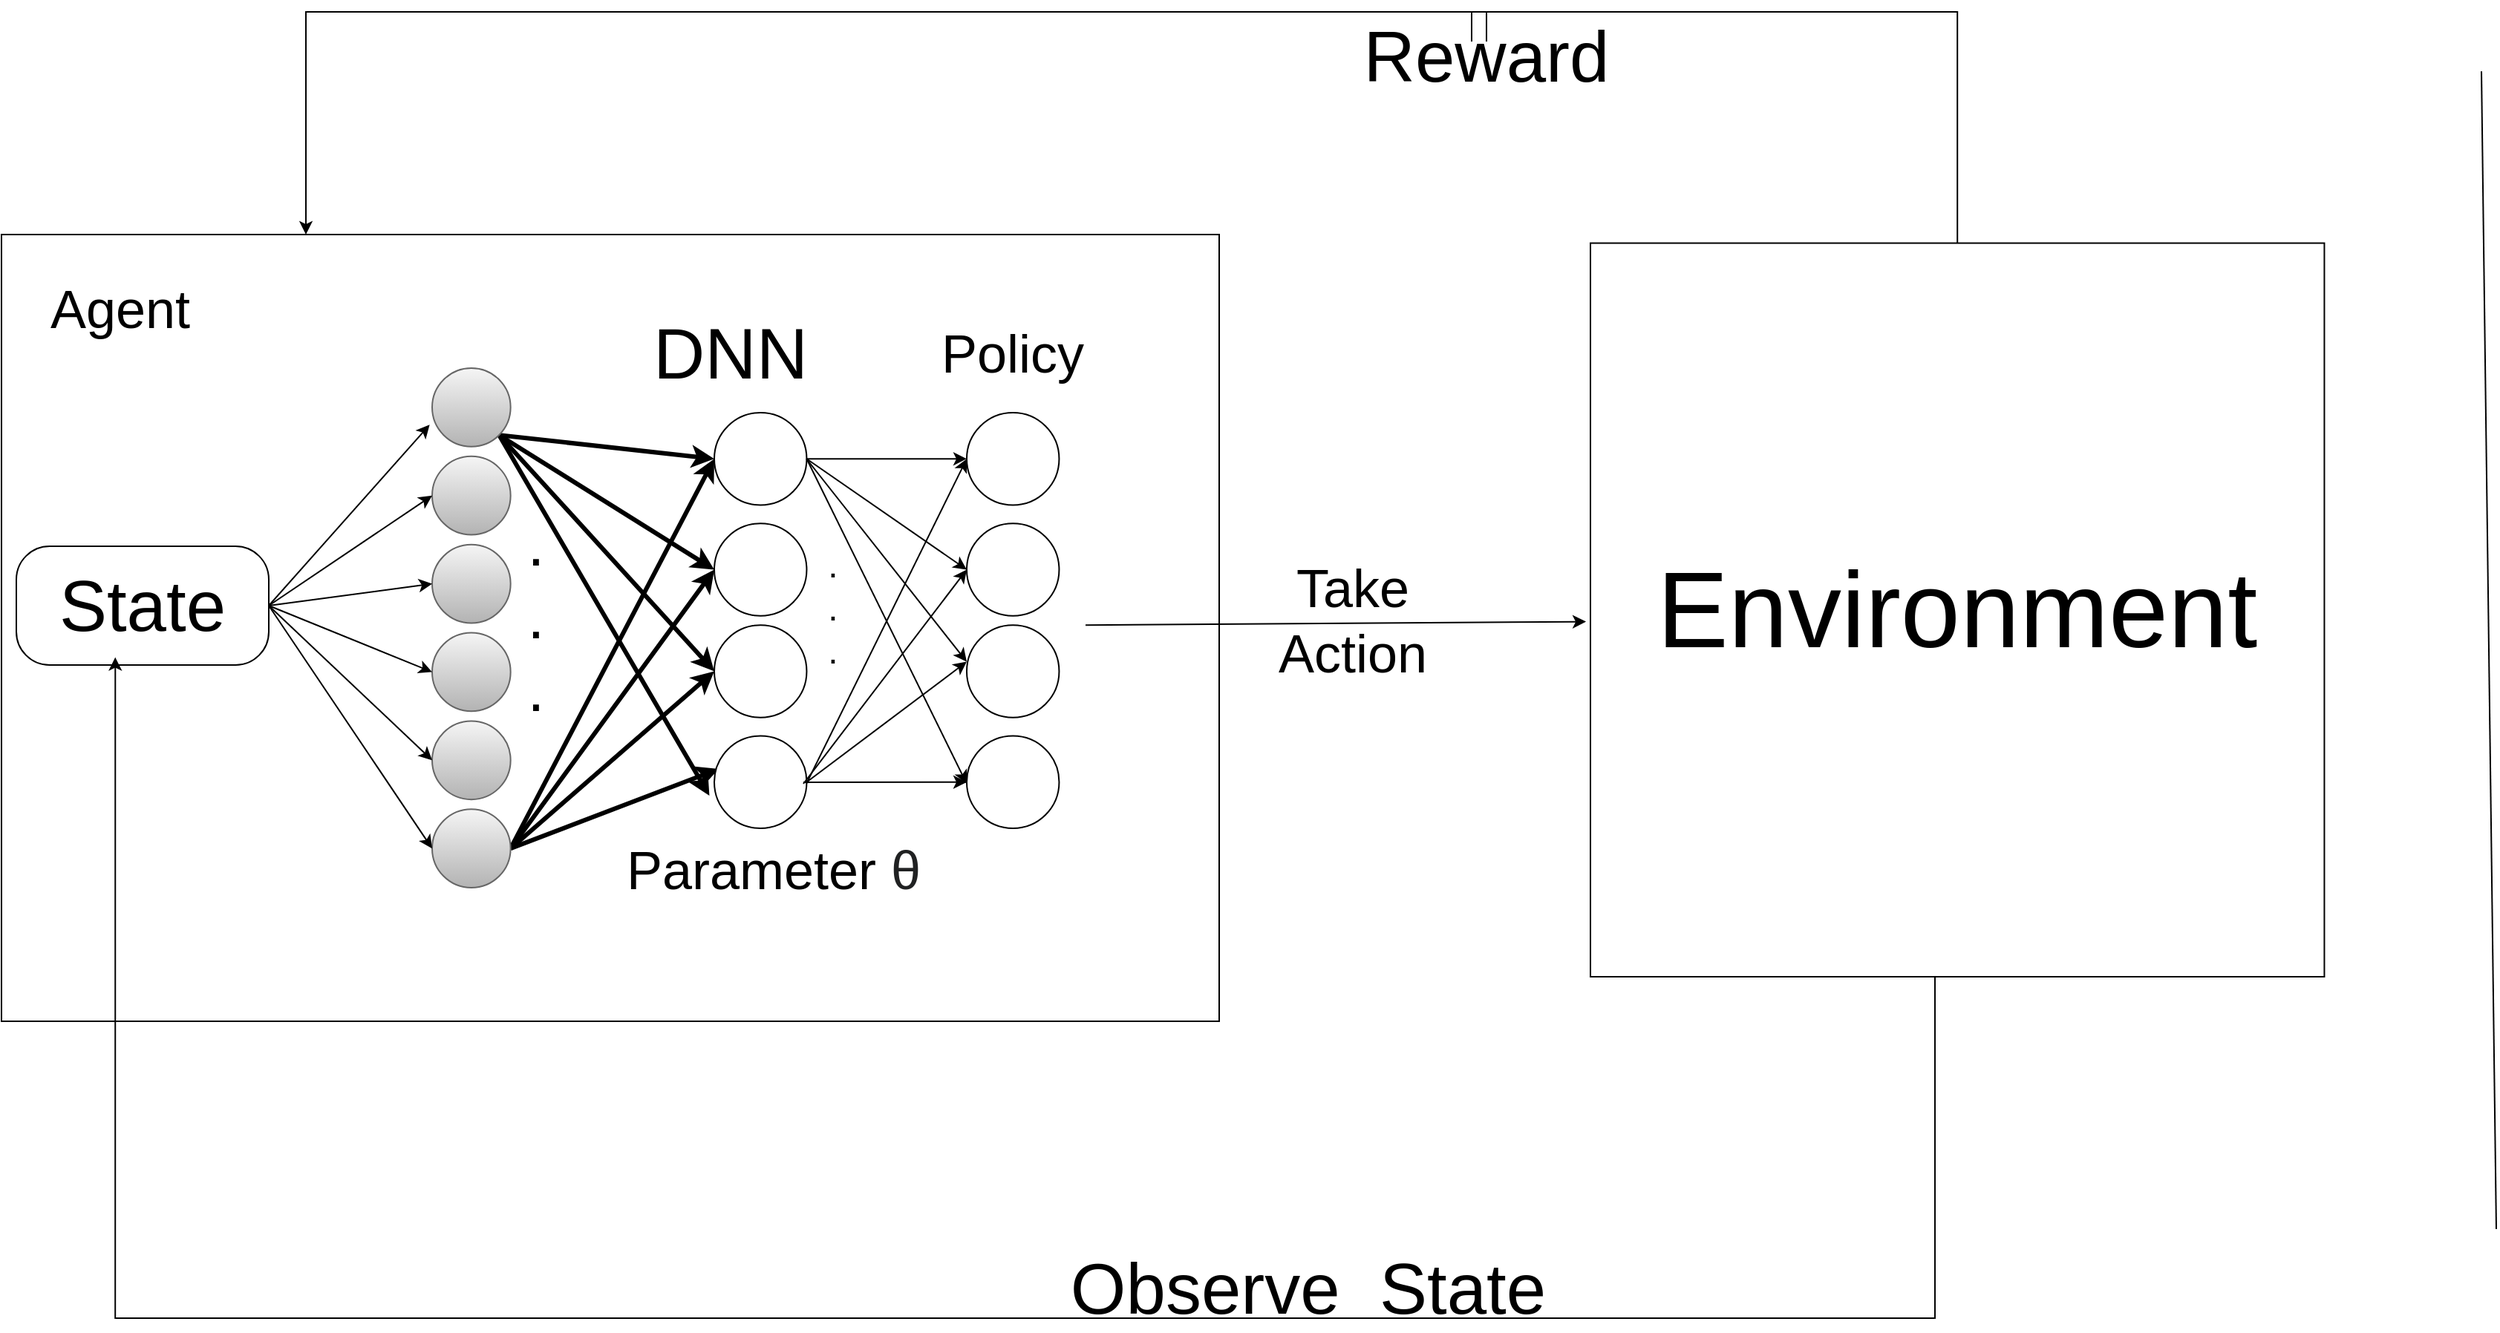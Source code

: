 <mxfile version="14.6.0" type="github">
  <diagram id="STfNnr-bvBnJcY0-faBO" name="Page-1">
    <mxGraphModel dx="2827" dy="1880" grid="1" gridSize="10" guides="1" tooltips="1" connect="1" arrows="1" fold="1" page="1" pageScale="1" pageWidth="827" pageHeight="1169" math="0" shadow="0">
      <root>
        <mxCell id="0" />
        <mxCell id="1" parent="0" />
        <mxCell id="lnbeqG2hB4PPEkkDIVCh-59" value="" style="rounded=0;whiteSpace=wrap;html=1;" vertex="1" parent="1">
          <mxGeometry x="-170" y="350" width="820" height="530" as="geometry" />
        </mxCell>
        <mxCell id="lnbeqG2hB4PPEkkDIVCh-14" value="" style="endArrow=classic;html=1;strokeWidth=3;entryX=0;entryY=0.5;entryDx=0;entryDy=0;exitX=1;exitY=0.5;exitDx=0;exitDy=0;" edge="1" parent="1" source="lnbeqG2hB4PPEkkDIVCh-8" target="lnbeqG2hB4PPEkkDIVCh-12">
          <mxGeometry width="50" height="50" relative="1" as="geometry">
            <mxPoint x="90" y="610" as="sourcePoint" />
            <mxPoint x="140" y="560" as="targetPoint" />
          </mxGeometry>
        </mxCell>
        <mxCell id="lnbeqG2hB4PPEkkDIVCh-15" value="" style="endArrow=classic;html=1;strokeWidth=3;entryX=0;entryY=0.5;entryDx=0;entryDy=0;exitX=1;exitY=0.5;exitDx=0;exitDy=0;" edge="1" parent="1" source="lnbeqG2hB4PPEkkDIVCh-8" target="lnbeqG2hB4PPEkkDIVCh-11">
          <mxGeometry width="50" height="50" relative="1" as="geometry">
            <mxPoint x="90" y="610" as="sourcePoint" />
            <mxPoint x="140" y="560" as="targetPoint" />
          </mxGeometry>
        </mxCell>
        <mxCell id="lnbeqG2hB4PPEkkDIVCh-16" value="" style="endArrow=classic;html=1;strokeWidth=3;entryX=0;entryY=0.5;entryDx=0;entryDy=0;exitX=1;exitY=0.5;exitDx=0;exitDy=0;" edge="1" parent="1" source="lnbeqG2hB4PPEkkDIVCh-8" target="lnbeqG2hB4PPEkkDIVCh-10">
          <mxGeometry width="50" height="50" relative="1" as="geometry">
            <mxPoint x="90" y="610" as="sourcePoint" />
            <mxPoint x="140" y="560" as="targetPoint" />
          </mxGeometry>
        </mxCell>
        <mxCell id="lnbeqG2hB4PPEkkDIVCh-17" value="" style="endArrow=classic;html=1;strokeWidth=3;entryX=0;entryY=0.5;entryDx=0;entryDy=0;exitX=1;exitY=1;exitDx=0;exitDy=0;" edge="1" parent="1" source="lnbeqG2hB4PPEkkDIVCh-3" target="lnbeqG2hB4PPEkkDIVCh-11">
          <mxGeometry width="50" height="50" relative="1" as="geometry">
            <mxPoint x="210" y="580" as="sourcePoint" />
            <mxPoint x="330" y="480" as="targetPoint" />
          </mxGeometry>
        </mxCell>
        <mxCell id="lnbeqG2hB4PPEkkDIVCh-18" value="" style="endArrow=classic;html=1;strokeWidth=3;exitX=1;exitY=0.5;exitDx=0;exitDy=0;" edge="1" parent="1" source="lnbeqG2hB4PPEkkDIVCh-8">
          <mxGeometry width="50" height="50" relative="1" as="geometry">
            <mxPoint x="220" y="590" as="sourcePoint" />
            <mxPoint x="313" y="710" as="targetPoint" />
          </mxGeometry>
        </mxCell>
        <mxCell id="lnbeqG2hB4PPEkkDIVCh-19" value="" style="endArrow=classic;html=1;strokeWidth=3;entryX=-0.053;entryY=0.647;entryDx=0;entryDy=0;exitX=1;exitY=1;exitDx=0;exitDy=0;entryPerimeter=0;" edge="1" parent="1" source="lnbeqG2hB4PPEkkDIVCh-3" target="lnbeqG2hB4PPEkkDIVCh-13">
          <mxGeometry width="50" height="50" relative="1" as="geometry">
            <mxPoint x="230" y="600" as="sourcePoint" />
            <mxPoint x="350" y="500" as="targetPoint" />
          </mxGeometry>
        </mxCell>
        <mxCell id="lnbeqG2hB4PPEkkDIVCh-20" value="" style="endArrow=classic;html=1;strokeWidth=3;entryX=0;entryY=0.5;entryDx=0;entryDy=0;exitX=1;exitY=1;exitDx=0;exitDy=0;" edge="1" parent="1" target="lnbeqG2hB4PPEkkDIVCh-12" source="lnbeqG2hB4PPEkkDIVCh-3">
          <mxGeometry width="50" height="50" relative="1" as="geometry">
            <mxPoint x="198.284" y="338.284" as="sourcePoint" />
            <mxPoint x="340" y="490" as="targetPoint" />
          </mxGeometry>
        </mxCell>
        <mxCell id="lnbeqG2hB4PPEkkDIVCh-21" value="" style="endArrow=classic;html=1;strokeWidth=3;exitX=1;exitY=1;exitDx=0;exitDy=0;entryX=0;entryY=0.5;entryDx=0;entryDy=0;" edge="1" parent="1" source="lnbeqG2hB4PPEkkDIVCh-3" target="lnbeqG2hB4PPEkkDIVCh-10">
          <mxGeometry width="50" height="50" relative="1" as="geometry">
            <mxPoint x="208.284" y="348.284" as="sourcePoint" />
            <mxPoint x="320" y="360" as="targetPoint" />
          </mxGeometry>
        </mxCell>
        <mxCell id="lnbeqG2hB4PPEkkDIVCh-27" value="" style="group" vertex="1" connectable="0" parent="1">
          <mxGeometry x="120" y="440" width="100" height="350" as="geometry" />
        </mxCell>
        <mxCell id="lnbeqG2hB4PPEkkDIVCh-3" value="" style="ellipse;whiteSpace=wrap;html=1;aspect=fixed;gradientColor=#b3b3b3;fillColor=#f5f5f5;strokeColor=#666666;" vertex="1" parent="lnbeqG2hB4PPEkkDIVCh-27">
          <mxGeometry width="52.83" height="52.83" as="geometry" />
        </mxCell>
        <mxCell id="lnbeqG2hB4PPEkkDIVCh-4" value="" style="ellipse;whiteSpace=wrap;html=1;aspect=fixed;gradientColor=#b3b3b3;fillColor=#f5f5f5;strokeColor=#666666;" vertex="1" parent="lnbeqG2hB4PPEkkDIVCh-27">
          <mxGeometry y="59.434" width="52.83" height="52.83" as="geometry" />
        </mxCell>
        <mxCell id="lnbeqG2hB4PPEkkDIVCh-5" value="" style="ellipse;whiteSpace=wrap;html=1;aspect=fixed;gradientColor=#b3b3b3;fillColor=#f5f5f5;strokeColor=#666666;" vertex="1" parent="lnbeqG2hB4PPEkkDIVCh-27">
          <mxGeometry y="118.868" width="52.83" height="52.83" as="geometry" />
        </mxCell>
        <mxCell id="lnbeqG2hB4PPEkkDIVCh-6" value="" style="ellipse;whiteSpace=wrap;html=1;aspect=fixed;gradientColor=#b3b3b3;fillColor=#f5f5f5;strokeColor=#666666;" vertex="1" parent="lnbeqG2hB4PPEkkDIVCh-27">
          <mxGeometry y="178.302" width="52.83" height="52.83" as="geometry" />
        </mxCell>
        <mxCell id="lnbeqG2hB4PPEkkDIVCh-7" value="" style="ellipse;whiteSpace=wrap;html=1;aspect=fixed;gradientColor=#b3b3b3;fillColor=#f5f5f5;strokeColor=#666666;" vertex="1" parent="lnbeqG2hB4PPEkkDIVCh-27">
          <mxGeometry y="237.736" width="52.83" height="52.83" as="geometry" />
        </mxCell>
        <mxCell id="lnbeqG2hB4PPEkkDIVCh-8" value="" style="ellipse;whiteSpace=wrap;html=1;aspect=fixed;gradientColor=#b3b3b3;fillColor=#f5f5f5;strokeColor=#666666;" vertex="1" parent="lnbeqG2hB4PPEkkDIVCh-27">
          <mxGeometry y="297.17" width="52.83" height="52.83" as="geometry" />
        </mxCell>
        <mxCell id="lnbeqG2hB4PPEkkDIVCh-9" value="&lt;font style=&quot;font-size: 41px&quot;&gt;.&lt;br&gt;.&lt;br&gt;.&lt;br&gt;&lt;/font&gt;" style="text;html=1;strokeColor=none;fillColor=none;align=center;verticalAlign=middle;whiteSpace=wrap;rounded=0;" vertex="1" parent="lnbeqG2hB4PPEkkDIVCh-27">
          <mxGeometry x="50" y="158.3" width="40" height="20" as="geometry" />
        </mxCell>
        <mxCell id="lnbeqG2hB4PPEkkDIVCh-57" style="edgeStyle=none;rounded=0;orthogonalLoop=1;jettySize=auto;html=1;exitX=0;exitY=1;exitDx=0;exitDy=0;" edge="1" parent="lnbeqG2hB4PPEkkDIVCh-27" source="lnbeqG2hB4PPEkkDIVCh-9" target="lnbeqG2hB4PPEkkDIVCh-9">
          <mxGeometry relative="1" as="geometry" />
        </mxCell>
        <mxCell id="lnbeqG2hB4PPEkkDIVCh-28" value="" style="group" vertex="1" connectable="0" parent="1">
          <mxGeometry x="310" y="470" width="110" height="280" as="geometry" />
        </mxCell>
        <mxCell id="lnbeqG2hB4PPEkkDIVCh-10" value="" style="ellipse;whiteSpace=wrap;html=1;aspect=fixed;" vertex="1" parent="lnbeqG2hB4PPEkkDIVCh-28">
          <mxGeometry width="62.222" height="62.222" as="geometry" />
        </mxCell>
        <mxCell id="lnbeqG2hB4PPEkkDIVCh-11" value="" style="ellipse;whiteSpace=wrap;html=1;aspect=fixed;" vertex="1" parent="lnbeqG2hB4PPEkkDIVCh-28">
          <mxGeometry y="74.667" width="62.222" height="62.222" as="geometry" />
        </mxCell>
        <mxCell id="lnbeqG2hB4PPEkkDIVCh-12" value="" style="ellipse;whiteSpace=wrap;html=1;aspect=fixed;" vertex="1" parent="lnbeqG2hB4PPEkkDIVCh-28">
          <mxGeometry y="143.111" width="62.222" height="62.222" as="geometry" />
        </mxCell>
        <mxCell id="lnbeqG2hB4PPEkkDIVCh-13" value="" style="ellipse;whiteSpace=wrap;html=1;aspect=fixed;" vertex="1" parent="lnbeqG2hB4PPEkkDIVCh-28">
          <mxGeometry y="217.778" width="62.222" height="62.222" as="geometry" />
        </mxCell>
        <mxCell id="lnbeqG2hB4PPEkkDIVCh-38" value="" style="endArrow=classic;html=1;entryX=0;entryY=0.5;entryDx=0;entryDy=0;" edge="1" parent="lnbeqG2hB4PPEkkDIVCh-28" target="lnbeqG2hB4PPEkkDIVCh-31">
          <mxGeometry width="50" height="50" relative="1" as="geometry">
            <mxPoint x="62" y="250" as="sourcePoint" />
            <mxPoint x="112.22" y="62.22" as="targetPoint" />
          </mxGeometry>
        </mxCell>
        <mxCell id="lnbeqG2hB4PPEkkDIVCh-45" value="&lt;font&gt;&lt;font style=&quot;font-size: 24px&quot;&gt;.&lt;br&gt;.&lt;br&gt;.&lt;/font&gt;&lt;br&gt;&lt;/font&gt;" style="text;html=1;strokeColor=none;fillColor=none;align=center;verticalAlign=middle;whiteSpace=wrap;rounded=0;" vertex="1" parent="lnbeqG2hB4PPEkkDIVCh-28">
          <mxGeometry x="60" y="121.41" width="40" height="21.7" as="geometry" />
        </mxCell>
        <mxCell id="lnbeqG2hB4PPEkkDIVCh-31" value="" style="ellipse;whiteSpace=wrap;html=1;aspect=fixed;" vertex="1" parent="1">
          <mxGeometry x="480" y="470" width="62.222" height="62.222" as="geometry" />
        </mxCell>
        <mxCell id="lnbeqG2hB4PPEkkDIVCh-32" value="" style="ellipse;whiteSpace=wrap;html=1;aspect=fixed;" vertex="1" parent="1">
          <mxGeometry x="480" y="544.667" width="62.222" height="62.222" as="geometry" />
        </mxCell>
        <mxCell id="lnbeqG2hB4PPEkkDIVCh-33" value="" style="ellipse;whiteSpace=wrap;html=1;aspect=fixed;" vertex="1" parent="1">
          <mxGeometry x="480" y="613.111" width="62.222" height="62.222" as="geometry" />
        </mxCell>
        <mxCell id="lnbeqG2hB4PPEkkDIVCh-34" value="" style="ellipse;whiteSpace=wrap;html=1;aspect=fixed;" vertex="1" parent="1">
          <mxGeometry x="480" y="687.778" width="62.222" height="62.222" as="geometry" />
        </mxCell>
        <mxCell id="lnbeqG2hB4PPEkkDIVCh-35" value="" style="endArrow=classic;html=1;exitX=1;exitY=0.5;exitDx=0;exitDy=0;" edge="1" parent="1" source="lnbeqG2hB4PPEkkDIVCh-13">
          <mxGeometry width="50" height="50" relative="1" as="geometry">
            <mxPoint x="430" y="687.78" as="sourcePoint" />
            <mxPoint x="480" y="637.78" as="targetPoint" />
          </mxGeometry>
        </mxCell>
        <mxCell id="lnbeqG2hB4PPEkkDIVCh-36" value="" style="endArrow=classic;html=1;entryX=0;entryY=0.5;entryDx=0;entryDy=0;" edge="1" parent="1" target="lnbeqG2hB4PPEkkDIVCh-32">
          <mxGeometry width="50" height="50" relative="1" as="geometry">
            <mxPoint x="370" y="720" as="sourcePoint" />
            <mxPoint x="420" y="670" as="targetPoint" />
          </mxGeometry>
        </mxCell>
        <mxCell id="lnbeqG2hB4PPEkkDIVCh-37" value="" style="endArrow=classic;html=1;" edge="1" parent="1">
          <mxGeometry width="50" height="50" relative="1" as="geometry">
            <mxPoint x="372" y="501" as="sourcePoint" />
            <mxPoint x="480" y="637.78" as="targetPoint" />
          </mxGeometry>
        </mxCell>
        <mxCell id="lnbeqG2hB4PPEkkDIVCh-39" value="" style="endArrow=classic;html=1;entryX=0;entryY=0.5;entryDx=0;entryDy=0;" edge="1" parent="1" target="lnbeqG2hB4PPEkkDIVCh-34">
          <mxGeometry width="50" height="50" relative="1" as="geometry">
            <mxPoint x="370" y="719" as="sourcePoint" />
            <mxPoint x="400" y="610" as="targetPoint" />
          </mxGeometry>
        </mxCell>
        <mxCell id="lnbeqG2hB4PPEkkDIVCh-41" style="edgeStyle=none;rounded=0;orthogonalLoop=1;jettySize=auto;html=1;exitX=1;exitY=0.5;exitDx=0;exitDy=0;entryX=0;entryY=0.5;entryDx=0;entryDy=0;" edge="1" parent="1" source="lnbeqG2hB4PPEkkDIVCh-10" target="lnbeqG2hB4PPEkkDIVCh-32">
          <mxGeometry relative="1" as="geometry" />
        </mxCell>
        <mxCell id="lnbeqG2hB4PPEkkDIVCh-42" style="edgeStyle=none;rounded=0;orthogonalLoop=1;jettySize=auto;html=1;exitX=1;exitY=0.5;exitDx=0;exitDy=0;" edge="1" parent="1" source="lnbeqG2hB4PPEkkDIVCh-10">
          <mxGeometry relative="1" as="geometry">
            <mxPoint x="480" y="720" as="targetPoint" />
          </mxGeometry>
        </mxCell>
        <mxCell id="lnbeqG2hB4PPEkkDIVCh-43" style="edgeStyle=none;rounded=0;orthogonalLoop=1;jettySize=auto;html=1;exitX=1;exitY=0.5;exitDx=0;exitDy=0;entryX=0;entryY=0.5;entryDx=0;entryDy=0;" edge="1" parent="1" source="lnbeqG2hB4PPEkkDIVCh-10" target="lnbeqG2hB4PPEkkDIVCh-31">
          <mxGeometry relative="1" as="geometry" />
        </mxCell>
        <mxCell id="lnbeqG2hB4PPEkkDIVCh-47" style="edgeStyle=none;rounded=0;orthogonalLoop=1;jettySize=auto;html=1;exitX=1;exitY=0.5;exitDx=0;exitDy=0;entryX=-0.032;entryY=0.722;entryDx=0;entryDy=0;entryPerimeter=0;" edge="1" parent="1" source="lnbeqG2hB4PPEkkDIVCh-46" target="lnbeqG2hB4PPEkkDIVCh-3">
          <mxGeometry relative="1" as="geometry" />
        </mxCell>
        <mxCell id="lnbeqG2hB4PPEkkDIVCh-46" value="&lt;font style=&quot;font-size: 48px&quot;&gt;State&lt;/font&gt;" style="rounded=1;whiteSpace=wrap;html=1;arcSize=28;" vertex="1" parent="1">
          <mxGeometry x="-160" y="560" width="170" height="80" as="geometry" />
        </mxCell>
        <mxCell id="lnbeqG2hB4PPEkkDIVCh-48" style="edgeStyle=none;rounded=0;orthogonalLoop=1;jettySize=auto;html=1;exitX=1;exitY=0.5;exitDx=0;exitDy=0;entryX=0;entryY=0.5;entryDx=0;entryDy=0;" edge="1" parent="1" source="lnbeqG2hB4PPEkkDIVCh-46" target="lnbeqG2hB4PPEkkDIVCh-5">
          <mxGeometry relative="1" as="geometry" />
        </mxCell>
        <mxCell id="lnbeqG2hB4PPEkkDIVCh-49" style="edgeStyle=none;rounded=0;orthogonalLoop=1;jettySize=auto;html=1;exitX=1;exitY=0.5;exitDx=0;exitDy=0;entryX=0;entryY=0.5;entryDx=0;entryDy=0;" edge="1" parent="1" source="lnbeqG2hB4PPEkkDIVCh-46" target="lnbeqG2hB4PPEkkDIVCh-4">
          <mxGeometry relative="1" as="geometry" />
        </mxCell>
        <mxCell id="lnbeqG2hB4PPEkkDIVCh-50" style="edgeStyle=none;rounded=0;orthogonalLoop=1;jettySize=auto;html=1;exitX=0;exitY=0.5;exitDx=0;exitDy=0;entryX=0;entryY=0.5;entryDx=0;entryDy=0;" edge="1" parent="1" target="lnbeqG2hB4PPEkkDIVCh-6">
          <mxGeometry relative="1" as="geometry">
            <mxPoint x="10" y="600.0" as="sourcePoint" />
          </mxGeometry>
        </mxCell>
        <mxCell id="lnbeqG2hB4PPEkkDIVCh-51" style="edgeStyle=none;rounded=0;orthogonalLoop=1;jettySize=auto;html=1;exitX=0;exitY=0.5;exitDx=0;exitDy=0;entryX=0;entryY=0.5;entryDx=0;entryDy=0;" edge="1" parent="1" target="lnbeqG2hB4PPEkkDIVCh-7">
          <mxGeometry relative="1" as="geometry">
            <mxPoint x="10" y="600.0" as="sourcePoint" />
          </mxGeometry>
        </mxCell>
        <mxCell id="lnbeqG2hB4PPEkkDIVCh-52" style="edgeStyle=none;rounded=0;orthogonalLoop=1;jettySize=auto;html=1;exitX=0;exitY=0.5;exitDx=0;exitDy=0;entryX=0;entryY=0.5;entryDx=0;entryDy=0;" edge="1" parent="1" target="lnbeqG2hB4PPEkkDIVCh-8">
          <mxGeometry relative="1" as="geometry">
            <mxPoint x="10" y="600.0" as="sourcePoint" />
          </mxGeometry>
        </mxCell>
        <mxCell id="lnbeqG2hB4PPEkkDIVCh-53" value="&lt;font&gt;&lt;span style=&quot;font-size: 36px&quot;&gt;Parameter&amp;nbsp;&lt;/span&gt;&lt;font style=&quot;font-size: 36px&quot;&gt;&lt;span style=&quot;color: rgb(32 , 33 , 34) ; font-family: sans-serif ; background-color: rgb(255 , 255 , 255)&quot;&gt;θ&lt;/span&gt;&lt;br&gt;&amp;nbsp;&lt;/font&gt;&lt;/font&gt;" style="text;html=1;strokeColor=none;fillColor=none;align=center;verticalAlign=middle;whiteSpace=wrap;rounded=0;" vertex="1" parent="1">
          <mxGeometry x="330" y="790" width="40" height="20" as="geometry" />
        </mxCell>
        <mxCell id="lnbeqG2hB4PPEkkDIVCh-55" value="&lt;font style=&quot;font-size: 48px&quot;&gt;DNN&lt;/font&gt;" style="text;html=1;strokeColor=none;fillColor=none;align=center;verticalAlign=middle;whiteSpace=wrap;rounded=0;" vertex="1" parent="1">
          <mxGeometry x="301" y="420" width="40" height="20" as="geometry" />
        </mxCell>
        <mxCell id="lnbeqG2hB4PPEkkDIVCh-56" value="&lt;font style=&quot;font-size: 36px&quot;&gt;Agent&lt;/font&gt;" style="text;html=1;strokeColor=none;fillColor=none;align=center;verticalAlign=middle;whiteSpace=wrap;rounded=0;" vertex="1" parent="1">
          <mxGeometry x="-110" y="390" width="40" height="20" as="geometry" />
        </mxCell>
        <mxCell id="lnbeqG2hB4PPEkkDIVCh-58" value="&lt;font style=&quot;font-size: 36px&quot;&gt;Policy&lt;/font&gt;" style="text;html=1;strokeColor=none;fillColor=none;align=center;verticalAlign=middle;whiteSpace=wrap;rounded=0;" vertex="1" parent="1">
          <mxGeometry x="491.11" y="420" width="40" height="20" as="geometry" />
        </mxCell>
        <mxCell id="lnbeqG2hB4PPEkkDIVCh-65" style="edgeStyle=orthogonalEdgeStyle;rounded=0;orthogonalLoop=1;jettySize=auto;html=1;exitX=0.5;exitY=0;exitDx=0;exitDy=0;entryX=0.25;entryY=0;entryDx=0;entryDy=0;startArrow=none;" edge="1" parent="1" source="lnbeqG2hB4PPEkkDIVCh-69" target="lnbeqG2hB4PPEkkDIVCh-59">
          <mxGeometry relative="1" as="geometry" />
        </mxCell>
        <mxCell id="lnbeqG2hB4PPEkkDIVCh-66" style="edgeStyle=orthogonalEdgeStyle;rounded=0;orthogonalLoop=1;jettySize=auto;html=1;exitX=0.5;exitY=1;exitDx=0;exitDy=0;entryX=0.392;entryY=0.935;entryDx=0;entryDy=0;entryPerimeter=0;" edge="1" parent="1" source="lnbeqG2hB4PPEkkDIVCh-60" target="lnbeqG2hB4PPEkkDIVCh-46">
          <mxGeometry relative="1" as="geometry">
            <mxPoint x="-120" y="1030" as="targetPoint" />
            <Array as="points">
              <mxPoint x="1132" y="1080" />
              <mxPoint x="-93" y="1080" />
            </Array>
          </mxGeometry>
        </mxCell>
        <mxCell id="lnbeqG2hB4PPEkkDIVCh-60" value="&lt;font style=&quot;font-size: 72px&quot;&gt;Environment&lt;/font&gt;" style="whiteSpace=wrap;html=1;aspect=fixed;" vertex="1" parent="1">
          <mxGeometry x="900" y="355.78" width="494.22" height="494.22" as="geometry" />
        </mxCell>
        <mxCell id="lnbeqG2hB4PPEkkDIVCh-62" value="&lt;font style=&quot;font-size: 36px&quot;&gt;Take&lt;br&gt;Action&lt;/font&gt;" style="text;html=1;strokeColor=none;fillColor=none;align=center;verticalAlign=middle;whiteSpace=wrap;rounded=0;" vertex="1" parent="1">
          <mxGeometry x="720" y="600" width="40" height="20" as="geometry" />
        </mxCell>
        <mxCell id="lnbeqG2hB4PPEkkDIVCh-67" value="" style="endArrow=classic;html=1;entryX=-0.006;entryY=0.516;entryDx=0;entryDy=0;entryPerimeter=0;" edge="1" parent="1" target="lnbeqG2hB4PPEkkDIVCh-60">
          <mxGeometry width="50" height="50" relative="1" as="geometry">
            <mxPoint x="560" y="613.11" as="sourcePoint" />
            <mxPoint x="740" y="643.11" as="targetPoint" />
          </mxGeometry>
        </mxCell>
        <mxCell id="lnbeqG2hB4PPEkkDIVCh-69" value="&lt;font style=&quot;font-size: 48px&quot;&gt;Reward&lt;/font&gt;" style="text;html=1;strokeColor=none;fillColor=none;align=center;verticalAlign=middle;whiteSpace=wrap;rounded=0;" vertex="1" parent="1">
          <mxGeometry x="810" y="220" width="40" height="20" as="geometry" />
        </mxCell>
        <mxCell id="lnbeqG2hB4PPEkkDIVCh-70" value="" style="edgeStyle=orthogonalEdgeStyle;rounded=0;orthogonalLoop=1;jettySize=auto;html=1;exitX=0.5;exitY=0;exitDx=0;exitDy=0;entryX=0.25;entryY=0;entryDx=0;entryDy=0;endArrow=none;" edge="1" parent="1" source="lnbeqG2hB4PPEkkDIVCh-60" target="lnbeqG2hB4PPEkkDIVCh-69">
          <mxGeometry relative="1" as="geometry">
            <mxPoint x="1147.11" y="355.78" as="sourcePoint" />
            <mxPoint x="35" y="350" as="targetPoint" />
          </mxGeometry>
        </mxCell>
        <mxCell id="lnbeqG2hB4PPEkkDIVCh-71" value="&lt;font style=&quot;font-size: 48px&quot;&gt;Observe&amp;nbsp; State&lt;/font&gt;" style="text;html=1;strokeColor=none;fillColor=none;align=center;verticalAlign=middle;whiteSpace=wrap;rounded=0;" vertex="1" parent="1">
          <mxGeometry x="500" y="1050" width="420" height="20" as="geometry" />
        </mxCell>
        <mxCell id="lnbeqG2hB4PPEkkDIVCh-72" value="" style="endArrow=none;html=1;" edge="1" parent="1">
          <mxGeometry width="50" height="50" relative="1" as="geometry">
            <mxPoint x="1510" y="1020" as="sourcePoint" />
            <mxPoint x="1500" y="240" as="targetPoint" />
          </mxGeometry>
        </mxCell>
      </root>
    </mxGraphModel>
  </diagram>
</mxfile>
